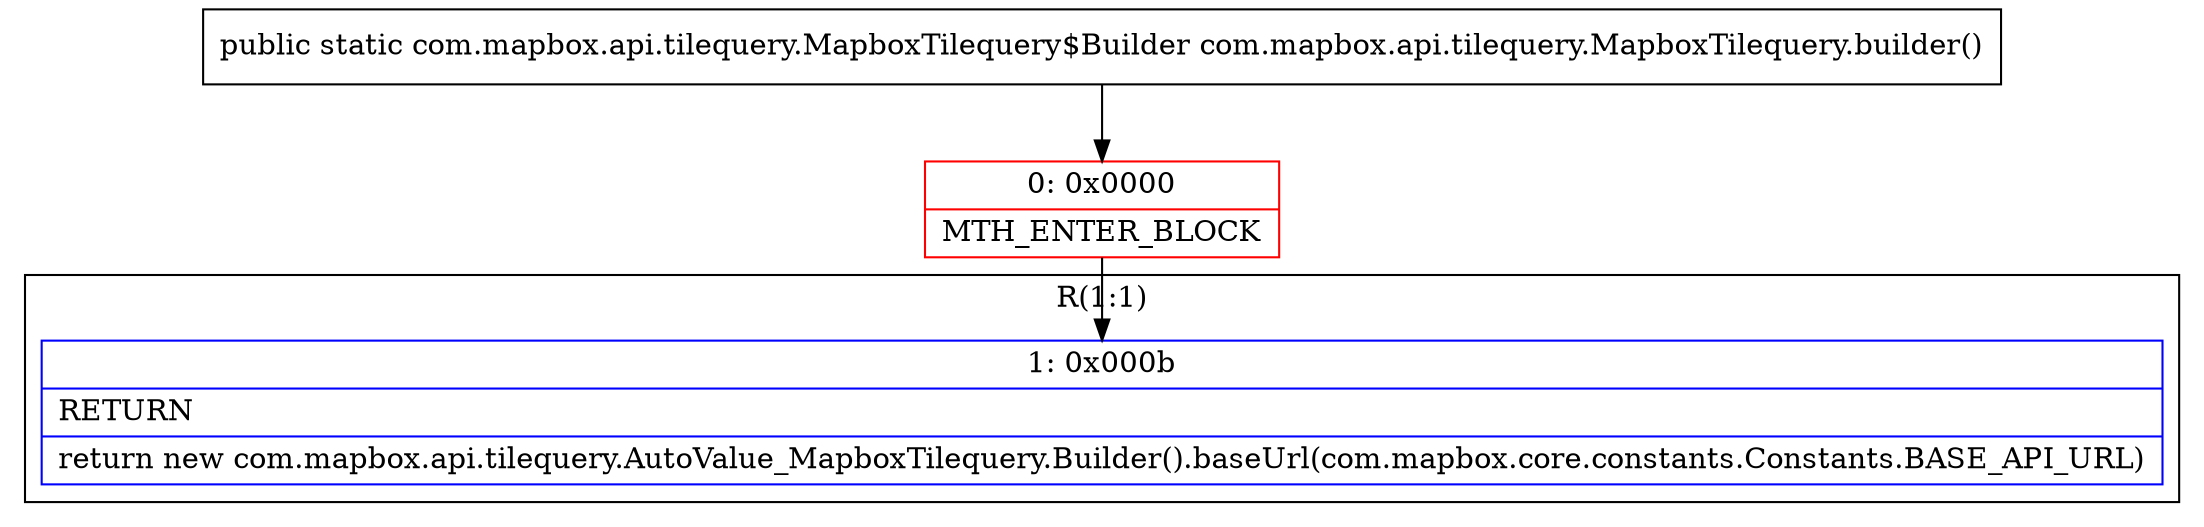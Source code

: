 digraph "CFG forcom.mapbox.api.tilequery.MapboxTilequery.builder()Lcom\/mapbox\/api\/tilequery\/MapboxTilequery$Builder;" {
subgraph cluster_Region_805291627 {
label = "R(1:1)";
node [shape=record,color=blue];
Node_1 [shape=record,label="{1\:\ 0x000b|RETURN\l|return new com.mapbox.api.tilequery.AutoValue_MapboxTilequery.Builder().baseUrl(com.mapbox.core.constants.Constants.BASE_API_URL)\l}"];
}
Node_0 [shape=record,color=red,label="{0\:\ 0x0000|MTH_ENTER_BLOCK\l}"];
MethodNode[shape=record,label="{public static com.mapbox.api.tilequery.MapboxTilequery$Builder com.mapbox.api.tilequery.MapboxTilequery.builder() }"];
MethodNode -> Node_0;
Node_0 -> Node_1;
}

